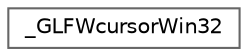 digraph "类继承关系图"
{
 // LATEX_PDF_SIZE
  bgcolor="transparent";
  edge [fontname=Helvetica,fontsize=10,labelfontname=Helvetica,labelfontsize=10];
  node [fontname=Helvetica,fontsize=10,shape=box,height=0.2,width=0.4];
  rankdir="LR";
  Node0 [id="Node000000",label="_GLFWcursorWin32",height=0.2,width=0.4,color="grey40", fillcolor="white", style="filled",URL="$struct___g_l_f_wcursor_win32.html",tooltip=" "];
}
